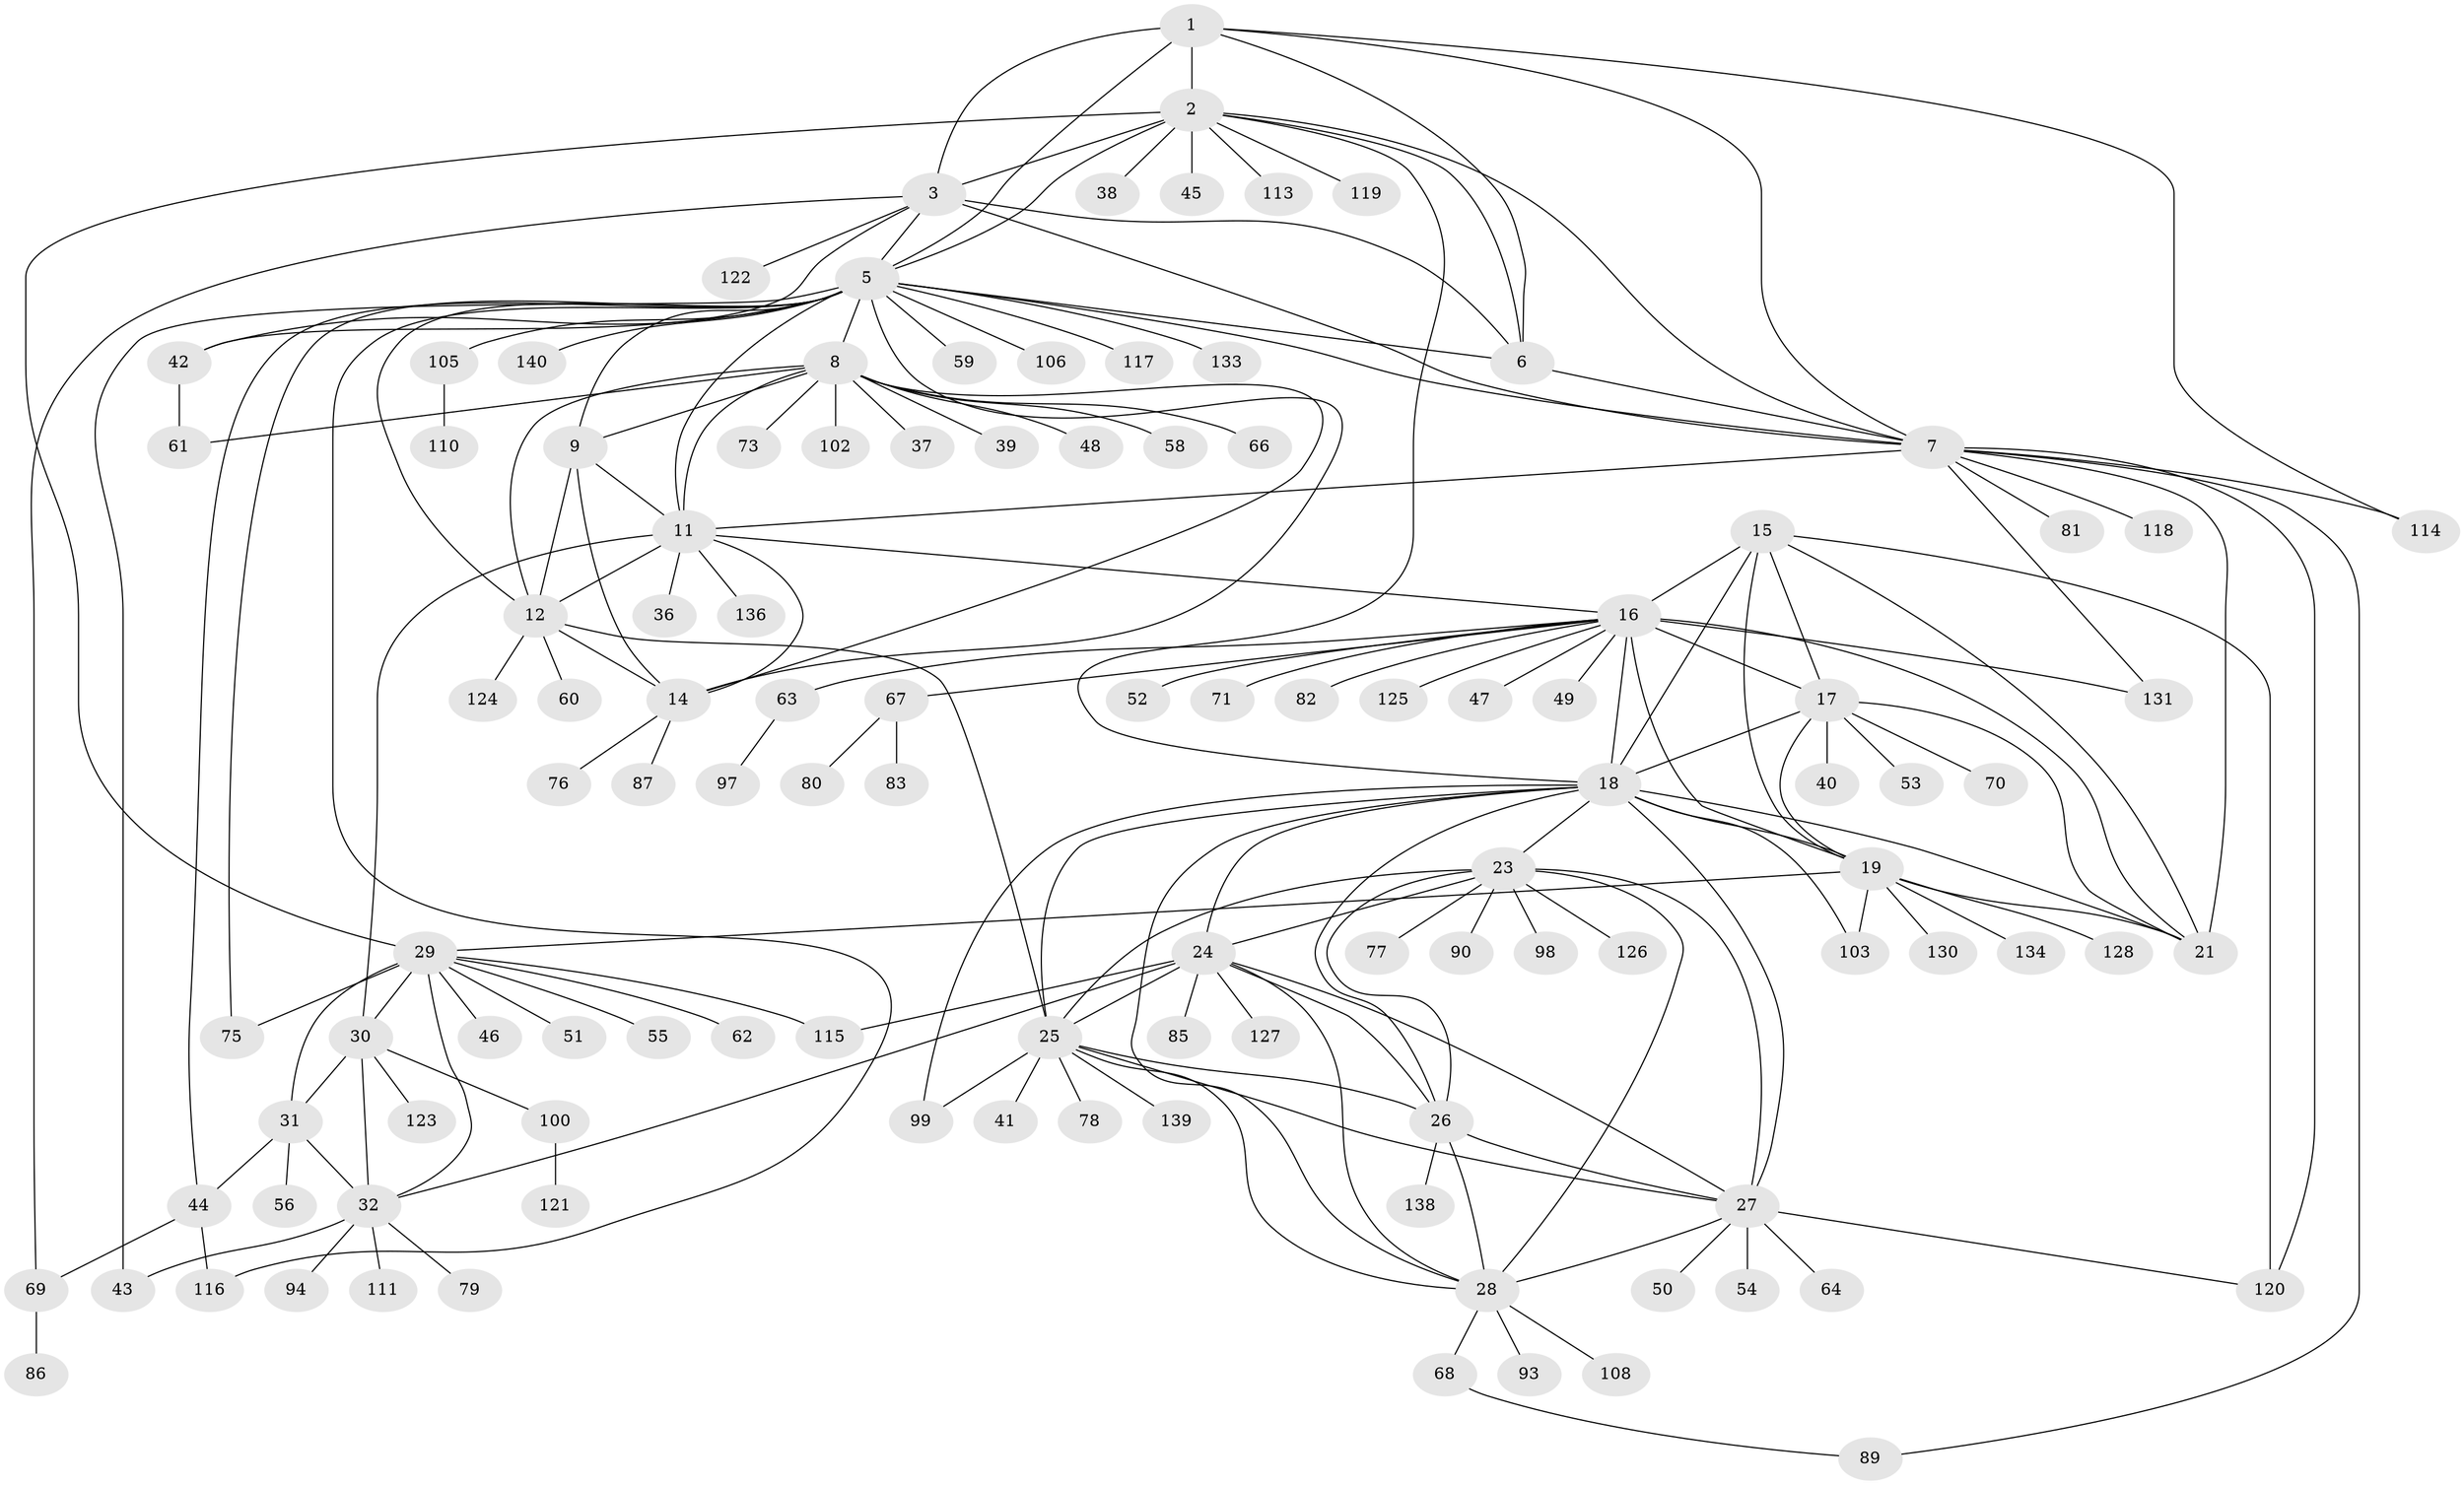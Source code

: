 // Generated by graph-tools (version 1.1) at 2025/52/02/27/25 19:52:20]
// undirected, 113 vertices, 182 edges
graph export_dot {
graph [start="1"]
  node [color=gray90,style=filled];
  1 [super="+88"];
  2;
  3 [super="+4"];
  5 [super="+13"];
  6;
  7 [super="+74"];
  8 [super="+10"];
  9;
  11 [super="+107"];
  12 [super="+104"];
  14 [super="+57"];
  15 [super="+129"];
  16 [super="+20"];
  17 [super="+84"];
  18 [super="+22"];
  19 [super="+137"];
  21;
  23 [super="+72"];
  24 [super="+135"];
  25 [super="+132"];
  26 [super="+101"];
  27 [super="+65"];
  28 [super="+95"];
  29 [super="+33"];
  30 [super="+34"];
  31 [super="+35"];
  32 [super="+96"];
  36;
  37;
  38;
  39;
  40;
  41;
  42;
  43;
  44;
  45;
  46;
  47;
  48;
  49;
  50;
  51;
  52;
  53;
  54;
  55;
  56;
  58 [super="+92"];
  59;
  60;
  61;
  62;
  63;
  64;
  66;
  67 [super="+112"];
  68;
  69 [super="+91"];
  70;
  71;
  73;
  75;
  76;
  77;
  78;
  79;
  80;
  81;
  82;
  83;
  85;
  86;
  87;
  89;
  90;
  93;
  94;
  97 [super="+109"];
  98;
  99;
  100;
  102;
  103;
  105;
  106;
  108;
  110;
  111;
  113;
  114;
  115;
  116;
  117;
  118;
  119;
  120;
  121;
  122;
  123;
  124;
  125;
  126;
  127;
  128;
  130;
  131;
  133;
  134;
  136;
  138;
  139;
  140;
  1 -- 2;
  1 -- 3 [weight=2];
  1 -- 5;
  1 -- 6;
  1 -- 7;
  1 -- 114;
  2 -- 3 [weight=2];
  2 -- 5;
  2 -- 6;
  2 -- 7;
  2 -- 38;
  2 -- 45;
  2 -- 113;
  2 -- 119;
  2 -- 29;
  2 -- 18;
  3 -- 5 [weight=2];
  3 -- 6 [weight=2];
  3 -- 7 [weight=2];
  3 -- 42;
  3 -- 69;
  3 -- 122;
  5 -- 6;
  5 -- 7;
  5 -- 105;
  5 -- 133;
  5 -- 140;
  5 -- 8 [weight=2];
  5 -- 9;
  5 -- 11;
  5 -- 12;
  5 -- 42;
  5 -- 43;
  5 -- 44;
  5 -- 75;
  5 -- 14;
  5 -- 106;
  5 -- 116;
  5 -- 117;
  5 -- 59;
  6 -- 7;
  7 -- 21;
  7 -- 81;
  7 -- 89;
  7 -- 118;
  7 -- 131;
  7 -- 120;
  7 -- 114;
  7 -- 11;
  8 -- 9 [weight=2];
  8 -- 11 [weight=2];
  8 -- 12 [weight=2];
  8 -- 14 [weight=2];
  8 -- 37;
  8 -- 39;
  8 -- 48;
  8 -- 58;
  8 -- 61;
  8 -- 66;
  8 -- 73;
  8 -- 102;
  9 -- 11;
  9 -- 12;
  9 -- 14;
  11 -- 12;
  11 -- 14;
  11 -- 16;
  11 -- 36;
  11 -- 136;
  11 -- 30;
  12 -- 14;
  12 -- 25;
  12 -- 60;
  12 -- 124;
  14 -- 76;
  14 -- 87;
  15 -- 16 [weight=2];
  15 -- 17;
  15 -- 18;
  15 -- 19;
  15 -- 21;
  15 -- 120;
  16 -- 17 [weight=2];
  16 -- 18 [weight=2];
  16 -- 19 [weight=2];
  16 -- 21 [weight=2];
  16 -- 67;
  16 -- 82;
  16 -- 131;
  16 -- 71;
  16 -- 47;
  16 -- 49;
  16 -- 52;
  16 -- 125;
  16 -- 63;
  17 -- 18;
  17 -- 19;
  17 -- 21;
  17 -- 40;
  17 -- 53;
  17 -- 70;
  18 -- 19;
  18 -- 21;
  18 -- 99;
  18 -- 103;
  18 -- 23;
  18 -- 24;
  18 -- 25;
  18 -- 26;
  18 -- 27;
  18 -- 28;
  19 -- 21;
  19 -- 29;
  19 -- 103;
  19 -- 128;
  19 -- 130;
  19 -- 134;
  23 -- 24;
  23 -- 25;
  23 -- 26;
  23 -- 27;
  23 -- 28;
  23 -- 77;
  23 -- 90;
  23 -- 98;
  23 -- 126;
  24 -- 25;
  24 -- 26;
  24 -- 27;
  24 -- 28;
  24 -- 32;
  24 -- 85;
  24 -- 115;
  24 -- 127;
  25 -- 26;
  25 -- 27;
  25 -- 28;
  25 -- 41;
  25 -- 78;
  25 -- 99;
  25 -- 139;
  26 -- 27;
  26 -- 28;
  26 -- 138;
  27 -- 28;
  27 -- 50;
  27 -- 54;
  27 -- 64;
  27 -- 120;
  28 -- 68;
  28 -- 93;
  28 -- 108;
  29 -- 30 [weight=4];
  29 -- 31 [weight=4];
  29 -- 32 [weight=2];
  29 -- 46;
  29 -- 51;
  29 -- 55;
  29 -- 75;
  29 -- 115;
  29 -- 62;
  30 -- 31 [weight=4];
  30 -- 32 [weight=2];
  30 -- 100;
  30 -- 123;
  31 -- 32 [weight=2];
  31 -- 56;
  31 -- 44;
  32 -- 43;
  32 -- 79;
  32 -- 94;
  32 -- 111;
  42 -- 61;
  44 -- 116;
  44 -- 69;
  63 -- 97;
  67 -- 80;
  67 -- 83;
  68 -- 89;
  69 -- 86;
  100 -- 121;
  105 -- 110;
}

